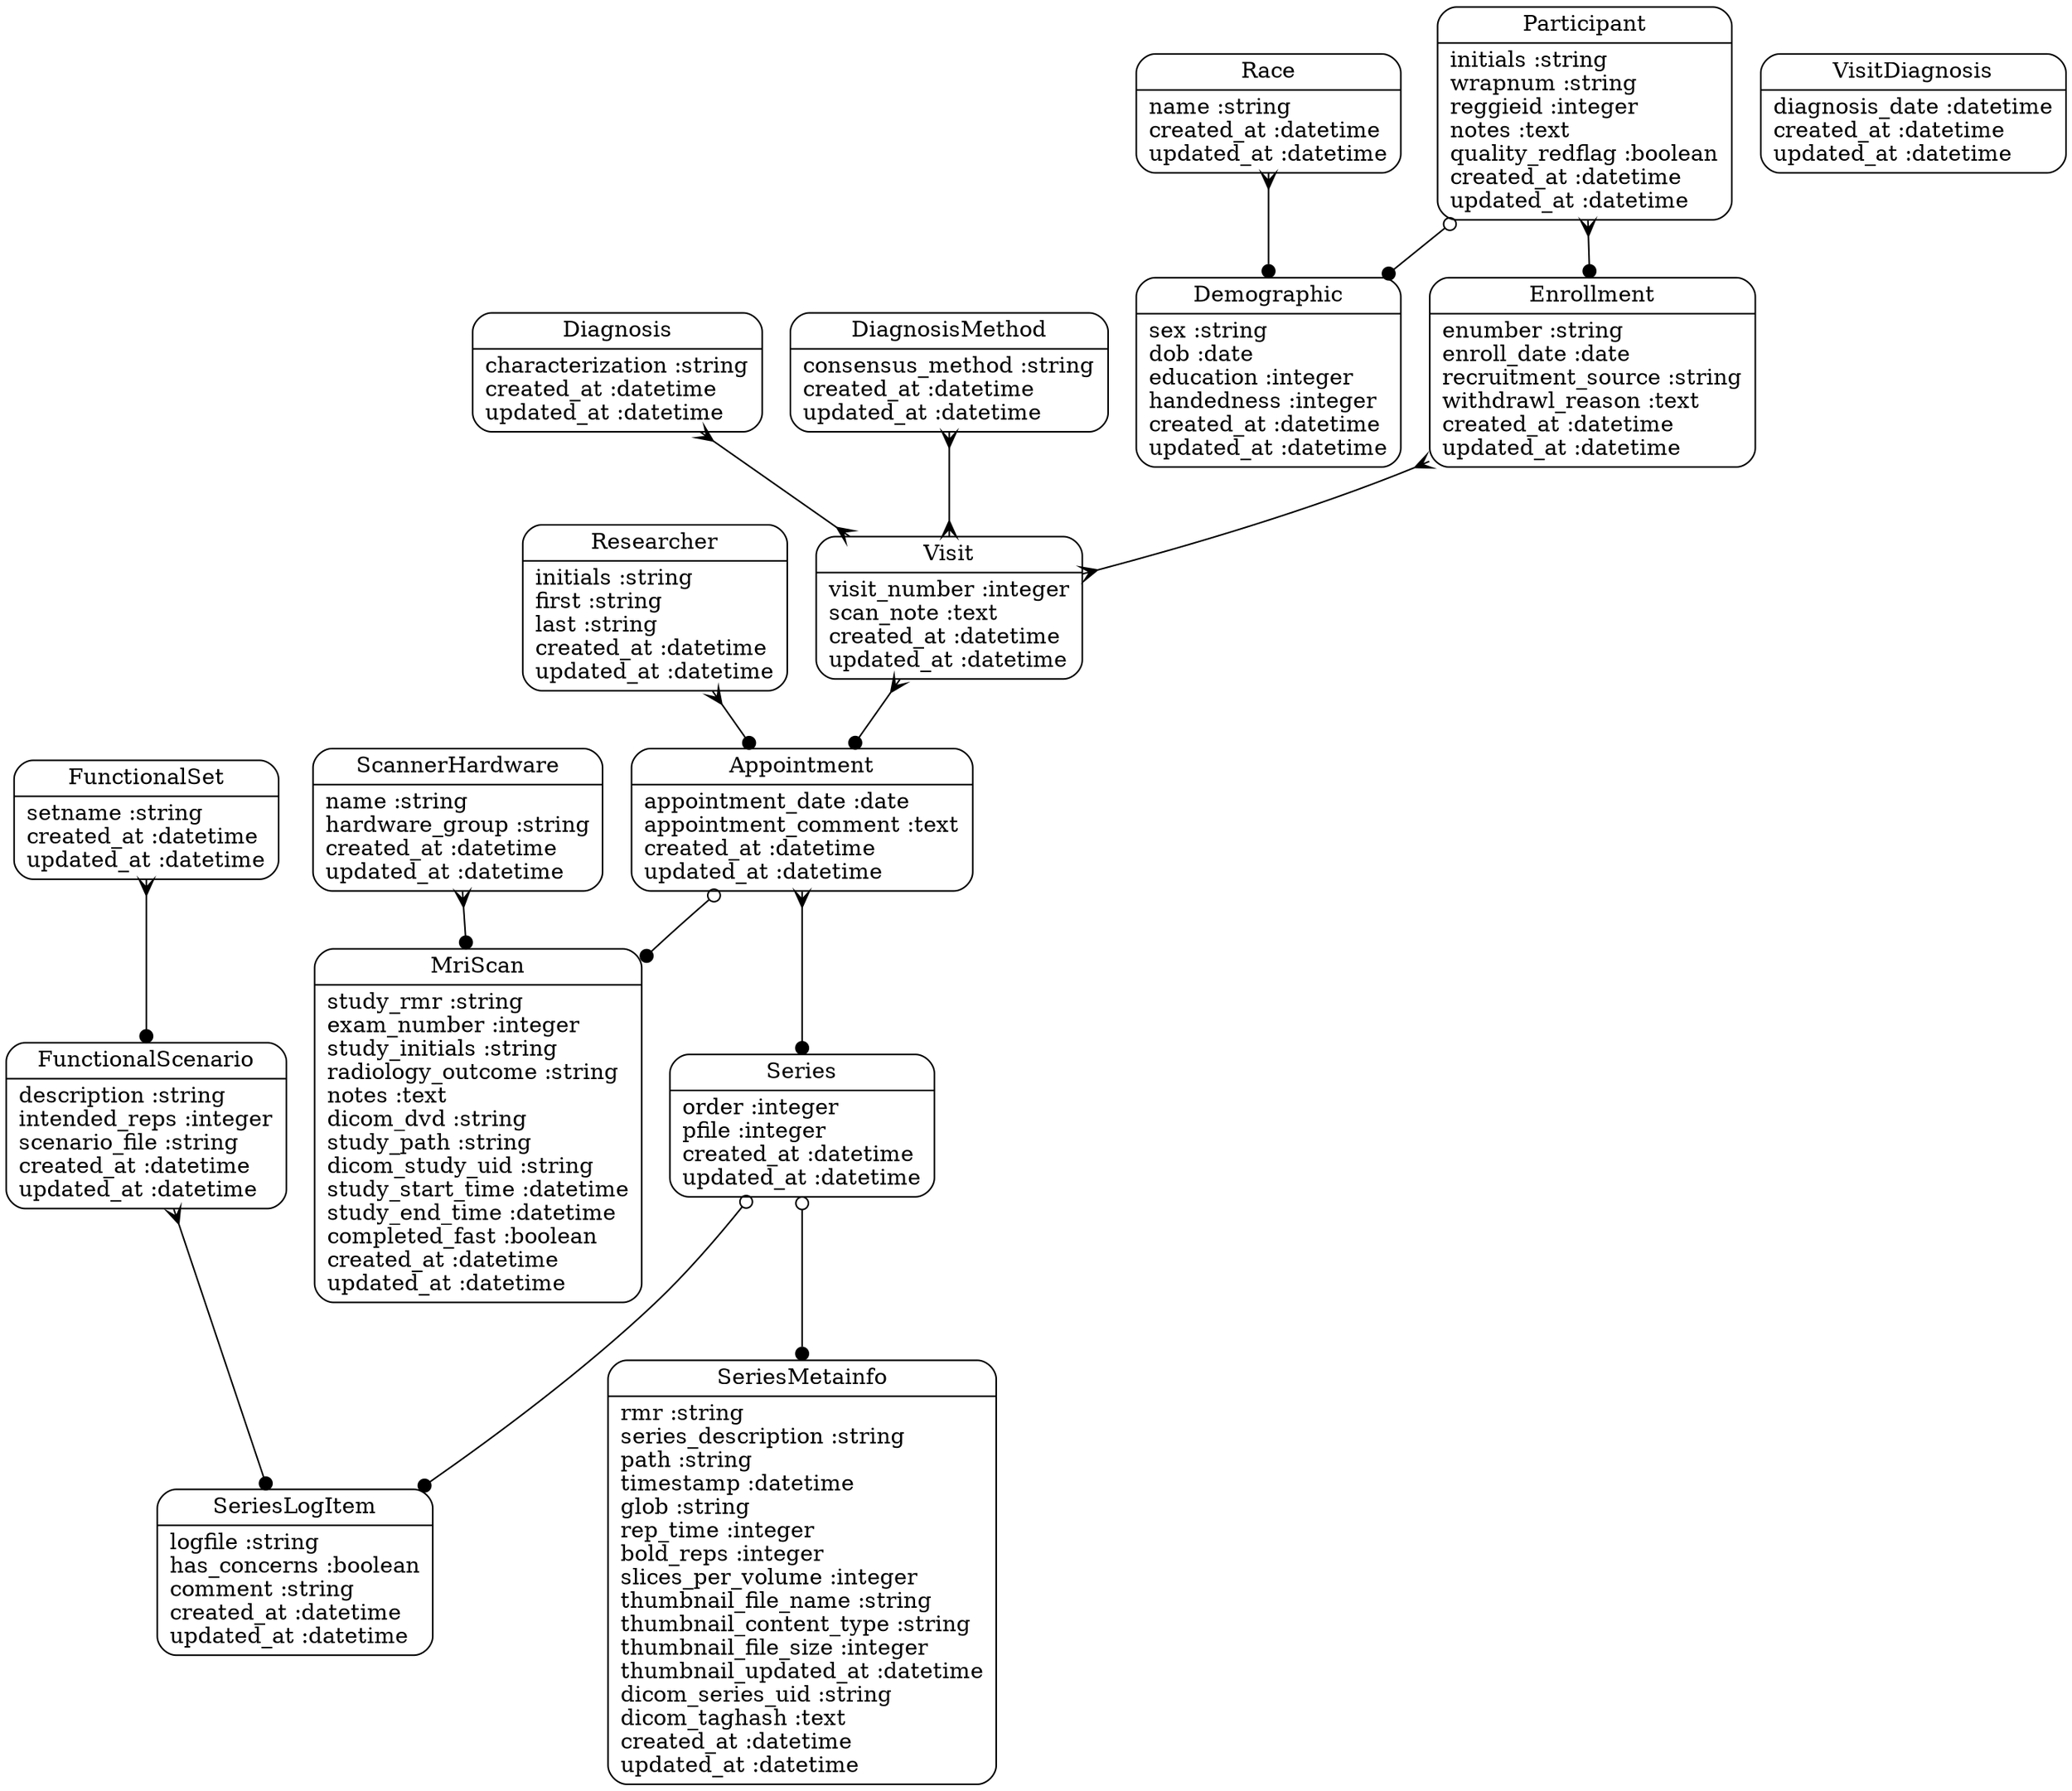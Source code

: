 digraph models_diagram {
	graph[overlap=false, splines=true]
	"Appointment" [shape=Mrecord, label="{Appointment|appointment_date :date\lappointment_comment :text\lcreated_at :datetime\lupdated_at :datetime\l}"]
	"Demographic" [shape=Mrecord, label="{Demographic|sex :string\ldob :date\leducation :integer\lhandedness :integer\lcreated_at :datetime\lupdated_at :datetime\l}"]
	"Diagnosis" [shape=Mrecord, label="{Diagnosis|characterization :string\lcreated_at :datetime\lupdated_at :datetime\l}"]
	"DiagnosisMethod" [shape=Mrecord, label="{DiagnosisMethod|consensus_method :string\lcreated_at :datetime\lupdated_at :datetime\l}"]
	"Enrollment" [shape=Mrecord, label="{Enrollment|enumber :string\lenroll_date :date\lrecruitment_source :string\lwithdrawl_reason :text\lcreated_at :datetime\lupdated_at :datetime\l}"]
	"FunctionalScenario" [shape=Mrecord, label="{FunctionalScenario|description :string\lintended_reps :integer\lscenario_file :string\lcreated_at :datetime\lupdated_at :datetime\l}"]
	"FunctionalSet" [shape=Mrecord, label="{FunctionalSet|setname :string\lcreated_at :datetime\lupdated_at :datetime\l}"]
	"MriScan" [shape=Mrecord, label="{MriScan|study_rmr :string\lexam_number :integer\lstudy_initials :string\lradiology_outcome :string\lnotes :text\ldicom_dvd :string\lstudy_path :string\ldicom_study_uid :string\lstudy_start_time :datetime\lstudy_end_time :datetime\lcompleted_fast :boolean\lcreated_at :datetime\lupdated_at :datetime\l}"]
	"Participant" [shape=Mrecord, label="{Participant|initials :string\lwrapnum :string\lreggieid :integer\lnotes :text\lquality_redflag :boolean\lcreated_at :datetime\lupdated_at :datetime\l}"]
	"Race" [shape=Mrecord, label="{Race|name :string\lcreated_at :datetime\lupdated_at :datetime\l}"]
	"Researcher" [shape=Mrecord, label="{Researcher|initials :string\lfirst :string\llast :string\lcreated_at :datetime\lupdated_at :datetime\l}"]
	"ScannerHardware" [shape=Mrecord, label="{ScannerHardware|name :string\lhardware_group :string\lcreated_at :datetime\lupdated_at :datetime\l}"]
	"Series" [shape=Mrecord, label="{Series|order :integer\lpfile :integer\lcreated_at :datetime\lupdated_at :datetime\l}"]
	"SeriesLogItem" [shape=Mrecord, label="{SeriesLogItem|logfile :string\lhas_concerns :boolean\lcomment :string\lcreated_at :datetime\lupdated_at :datetime\l}"]
	"SeriesMetainfo" [shape=Mrecord, label="{SeriesMetainfo|rmr :string\lseries_description :string\lpath :string\ltimestamp :datetime\lglob :string\lrep_time :integer\lbold_reps :integer\lslices_per_volume :integer\lthumbnail_file_name :string\lthumbnail_content_type :string\lthumbnail_file_size :integer\lthumbnail_updated_at :datetime\ldicom_series_uid :string\ldicom_taghash :text\lcreated_at :datetime\lupdated_at :datetime\l}"]
	"Visit" [shape=Mrecord, label="{Visit|visit_number :integer\lscan_note :text\lcreated_at :datetime\lupdated_at :datetime\l}"]
	"VisitDiagnosis" [shape=Mrecord, label="{VisitDiagnosis|diagnosis_date :datetime\lcreated_at :datetime\lupdated_at :datetime\l}"]
	"Appointment" -> "MriScan" [arrowtail=odot, arrowhead=dot, dir=both]
	"Appointment" -> "Series" [arrowtail=crow, arrowhead=dot, dir=both]
	"Diagnosis" -> "Visit" [arrowtail=crow, arrowhead=crow, dir=both]
	"DiagnosisMethod" -> "Visit" [arrowtail=crow, arrowhead=crow, dir=both]
	"Enrollment" -> "Visit" [arrowtail=crow, arrowhead=crow, dir=both]
	"FunctionalScenario" -> "SeriesLogItem" [arrowtail=crow, arrowhead=dot, dir=both]
	"FunctionalSet" -> "FunctionalScenario" [arrowtail=crow, arrowhead=dot, dir=both]
	"Participant" -> "Demographic" [arrowtail=odot, arrowhead=dot, dir=both]
	"Participant" -> "Enrollment" [arrowtail=crow, arrowhead=dot, dir=both]
	"Race" -> "Demographic" [arrowtail=crow, arrowhead=dot, dir=both]
	"Researcher" -> "Appointment" [arrowtail=crow, arrowhead=dot, dir=both]
	"ScannerHardware" -> "MriScan" [arrowtail=crow, arrowhead=dot, dir=both]
	"Series" -> "SeriesLogItem" [arrowtail=odot, arrowhead=dot, dir=both]
	"Series" -> "SeriesMetainfo" [arrowtail=odot, arrowhead=dot, dir=both]
	"Visit" -> "Appointment" [arrowtail=crow, arrowhead=dot, dir=both]
}
